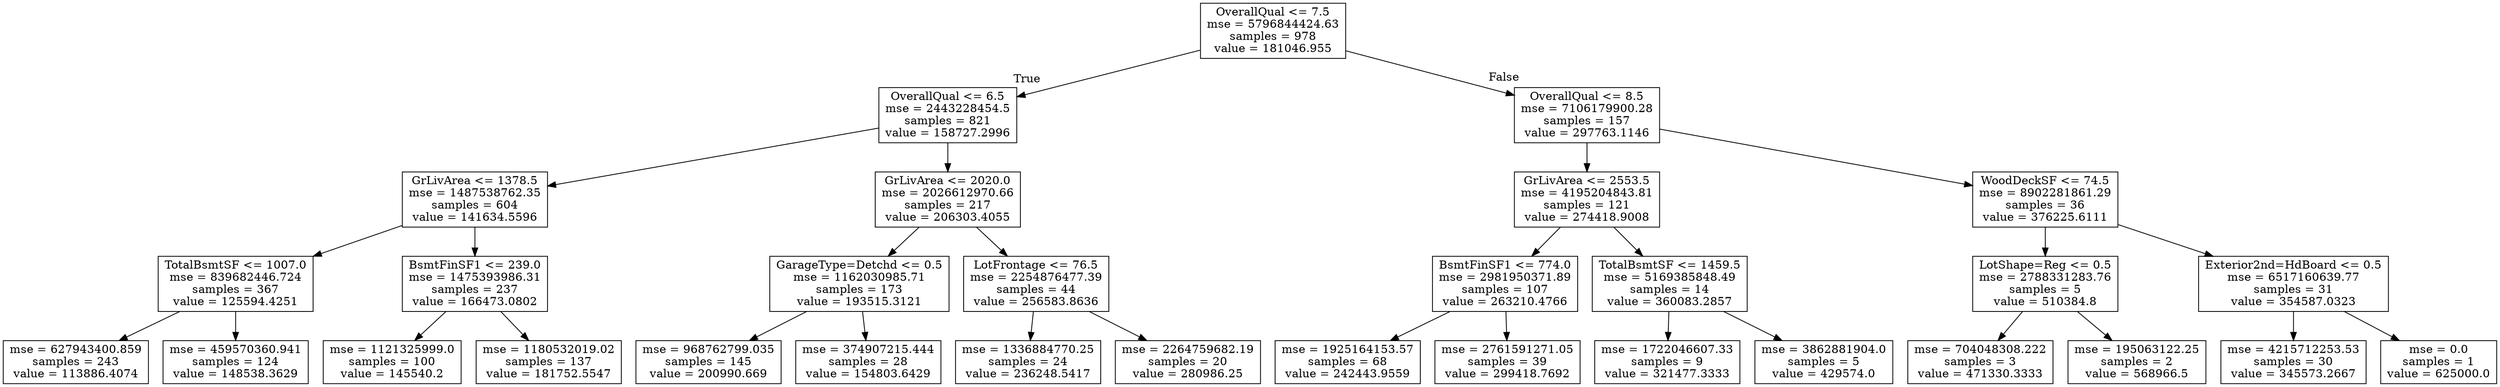 digraph Tree {
node [shape=box] ;
0 [label="OverallQual <= 7.5\nmse = 5796844424.63\nsamples = 978\nvalue = 181046.955"] ;
1 [label="OverallQual <= 6.5\nmse = 2443228454.5\nsamples = 821\nvalue = 158727.2996"] ;
0 -> 1 [labeldistance=2.5, labelangle=45, headlabel="True"] ;
2 [label="GrLivArea <= 1378.5\nmse = 1487538762.35\nsamples = 604\nvalue = 141634.5596"] ;
1 -> 2 ;
3 [label="TotalBsmtSF <= 1007.0\nmse = 839682446.724\nsamples = 367\nvalue = 125594.4251"] ;
2 -> 3 ;
4 [label="mse = 627943400.859\nsamples = 243\nvalue = 113886.4074"] ;
3 -> 4 ;
5 [label="mse = 459570360.941\nsamples = 124\nvalue = 148538.3629"] ;
3 -> 5 ;
6 [label="BsmtFinSF1 <= 239.0\nmse = 1475393986.31\nsamples = 237\nvalue = 166473.0802"] ;
2 -> 6 ;
7 [label="mse = 1121325999.0\nsamples = 100\nvalue = 145540.2"] ;
6 -> 7 ;
8 [label="mse = 1180532019.02\nsamples = 137\nvalue = 181752.5547"] ;
6 -> 8 ;
9 [label="GrLivArea <= 2020.0\nmse = 2026612970.66\nsamples = 217\nvalue = 206303.4055"] ;
1 -> 9 ;
10 [label="GarageType=Detchd <= 0.5\nmse = 1162030985.71\nsamples = 173\nvalue = 193515.3121"] ;
9 -> 10 ;
11 [label="mse = 968762799.035\nsamples = 145\nvalue = 200990.669"] ;
10 -> 11 ;
12 [label="mse = 374907215.444\nsamples = 28\nvalue = 154803.6429"] ;
10 -> 12 ;
13 [label="LotFrontage <= 76.5\nmse = 2254876477.39\nsamples = 44\nvalue = 256583.8636"] ;
9 -> 13 ;
14 [label="mse = 1336884770.25\nsamples = 24\nvalue = 236248.5417"] ;
13 -> 14 ;
15 [label="mse = 2264759682.19\nsamples = 20\nvalue = 280986.25"] ;
13 -> 15 ;
16 [label="OverallQual <= 8.5\nmse = 7106179900.28\nsamples = 157\nvalue = 297763.1146"] ;
0 -> 16 [labeldistance=2.5, labelangle=-45, headlabel="False"] ;
17 [label="GrLivArea <= 2553.5\nmse = 4195204843.81\nsamples = 121\nvalue = 274418.9008"] ;
16 -> 17 ;
18 [label="BsmtFinSF1 <= 774.0\nmse = 2981950371.89\nsamples = 107\nvalue = 263210.4766"] ;
17 -> 18 ;
19 [label="mse = 1925164153.57\nsamples = 68\nvalue = 242443.9559"] ;
18 -> 19 ;
20 [label="mse = 2761591271.05\nsamples = 39\nvalue = 299418.7692"] ;
18 -> 20 ;
21 [label="TotalBsmtSF <= 1459.5\nmse = 5169385848.49\nsamples = 14\nvalue = 360083.2857"] ;
17 -> 21 ;
22 [label="mse = 1722046607.33\nsamples = 9\nvalue = 321477.3333"] ;
21 -> 22 ;
23 [label="mse = 3862881904.0\nsamples = 5\nvalue = 429574.0"] ;
21 -> 23 ;
24 [label="WoodDeckSF <= 74.5\nmse = 8902281861.29\nsamples = 36\nvalue = 376225.6111"] ;
16 -> 24 ;
25 [label="LotShape=Reg <= 0.5\nmse = 2788331283.76\nsamples = 5\nvalue = 510384.8"] ;
24 -> 25 ;
26 [label="mse = 704048308.222\nsamples = 3\nvalue = 471330.3333"] ;
25 -> 26 ;
27 [label="mse = 195063122.25\nsamples = 2\nvalue = 568966.5"] ;
25 -> 27 ;
28 [label="Exterior2nd=HdBoard <= 0.5\nmse = 6517160639.77\nsamples = 31\nvalue = 354587.0323"] ;
24 -> 28 ;
29 [label="mse = 4215712253.53\nsamples = 30\nvalue = 345573.2667"] ;
28 -> 29 ;
30 [label="mse = 0.0\nsamples = 1\nvalue = 625000.0"] ;
28 -> 30 ;
}